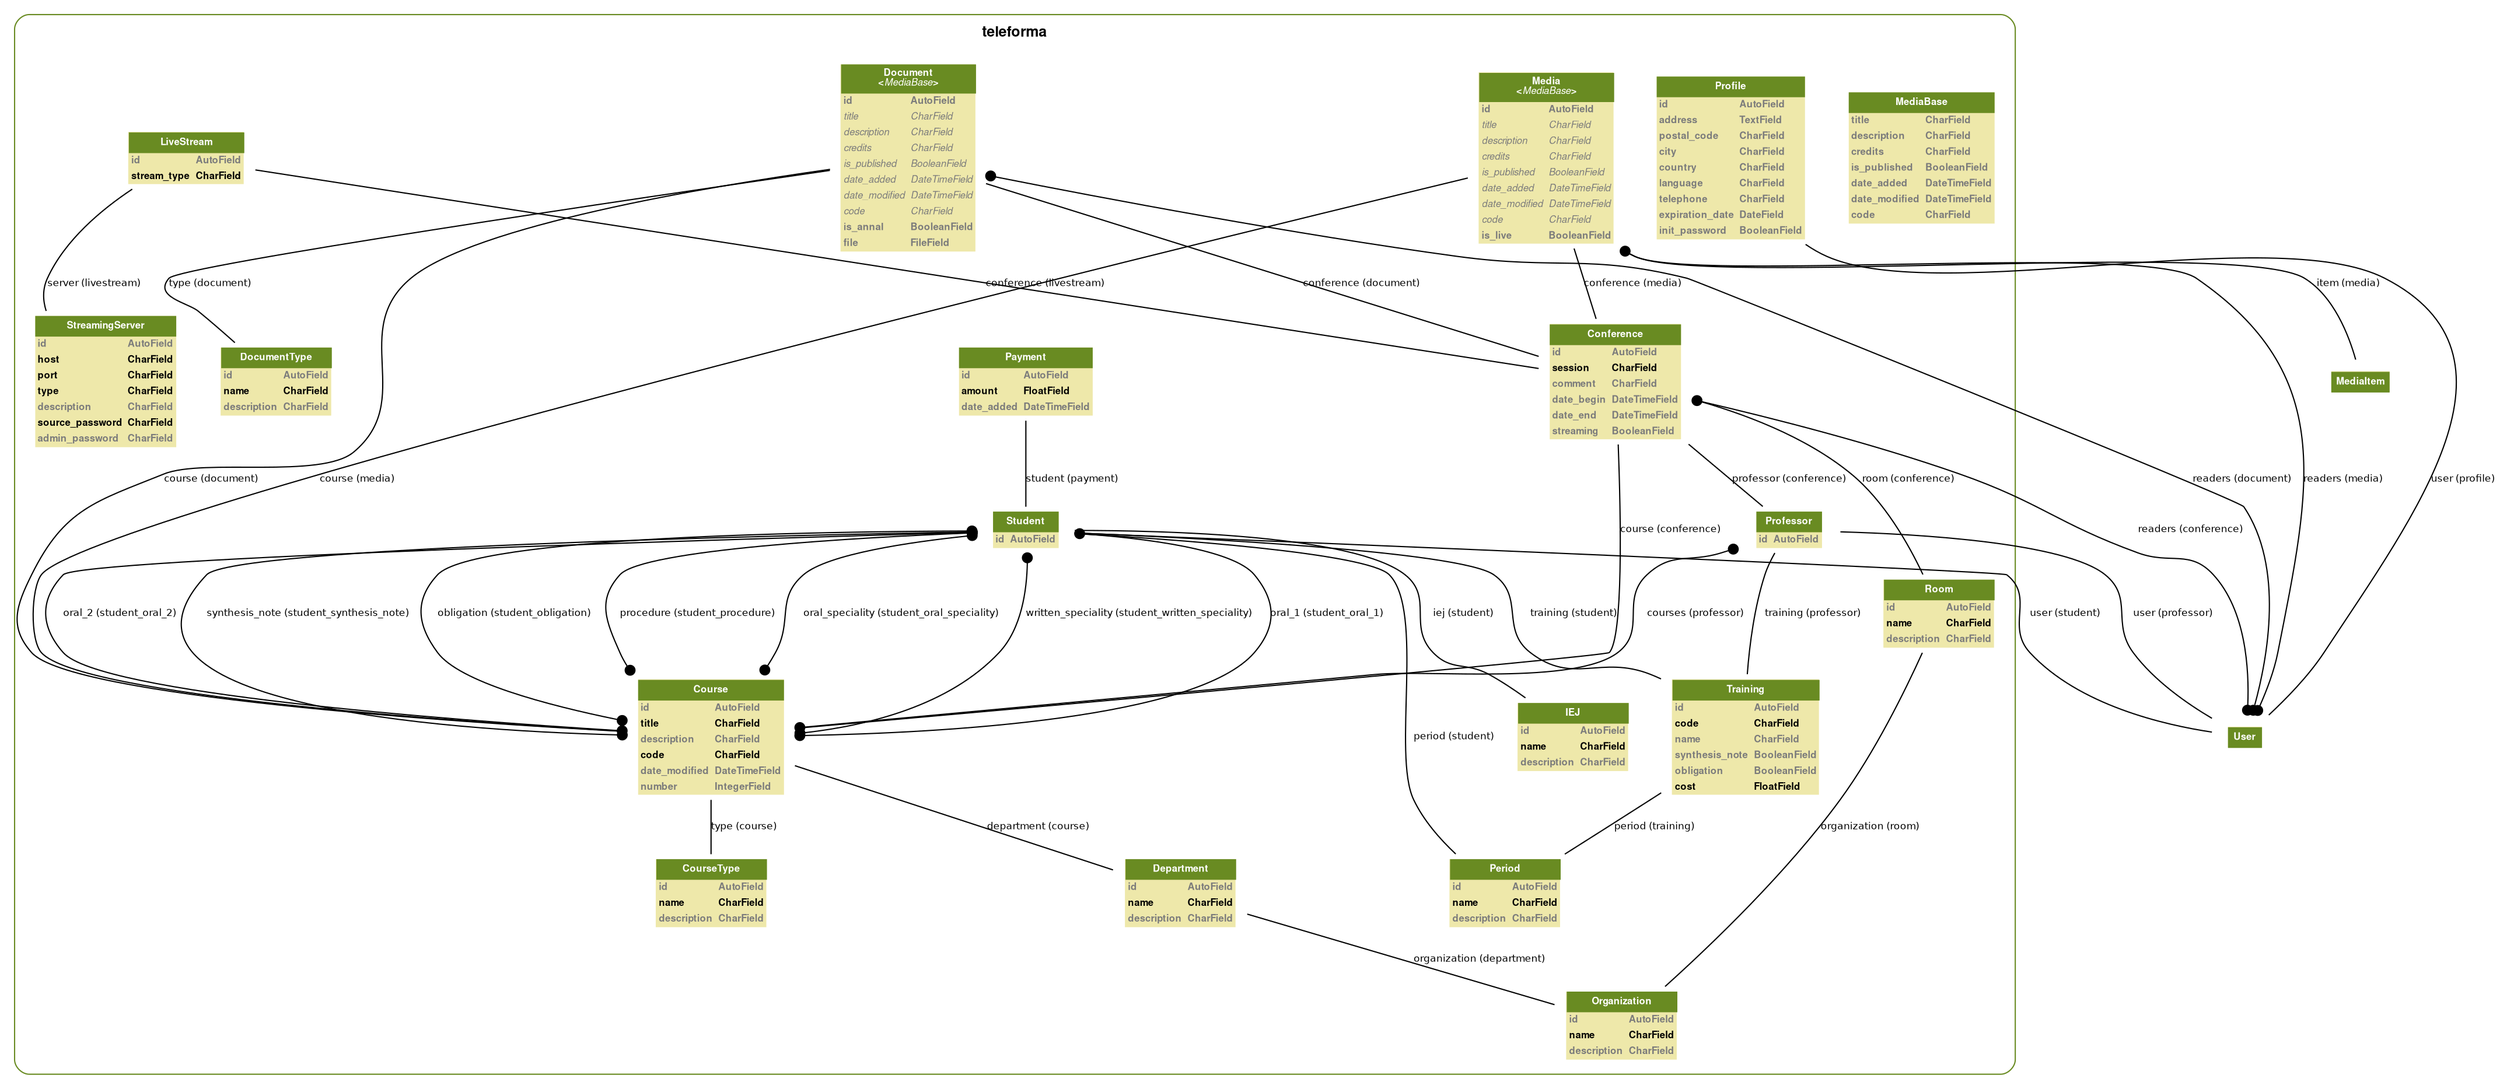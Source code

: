 digraph name {
	graph [bb="0,0,1863,877", fontname=Helvetica, fontsize=8];
	node [label="\N", fontname=Helvetica, fontsize=8, shape=plaintext];
	edge [fontname=Helvetica, fontsize=8];
	subgraph cluster_teleforma_models {
		graph [bb="8,8,1492,869",
			color=olivedrab4,
			label=<         <TABLE BORDER="0" CELLBORDER="0" CELLSPACING="0">         <TR><TD COLSPAN="2" CELLPADDING="4" ALIGN="CENTER"         ><FONT FACE="Helvetica Bold" COLOR="Black" POINT-SIZE="12"         >teleforma</FONT></TD></TR>         </TABLE>         >,
			style=rounded];
		teleforma_models_MediaBase [label=<     <TABLE BGCOLOR="palegoldenrod" BORDER="0" CELLBORDER="0" CELLSPACING="0">      <TR><TD COLSPAN="2" CELLPADDING="4" ALIGN="CENTER" BGCOLOR="olivedrab4"      ><FONT FACE="Helvetica Bold" COLOR="white"      >MediaBase</FONT></TD></TR>                       <TR><TD ALIGN="LEFT" BORDER="0"         ><FONT COLOR="#7B7B7B" FACE="Helvetica Bold">title</FONT         ></TD>         <TD ALIGN="LEFT"         ><FONT COLOR="#7B7B7B" FACE="Helvetica Bold">CharField</FONT         ></TD></TR>                  <TR><TD ALIGN="LEFT" BORDER="0"         ><FONT COLOR="#7B7B7B" FACE="Helvetica Bold">description</FONT         ></TD>         <TD ALIGN="LEFT"         ><FONT COLOR="#7B7B7B" FACE="Helvetica Bold">CharField</FONT         ></TD></TR>                  <TR><TD ALIGN="LEFT" BORDER="0"         ><FONT COLOR="#7B7B7B" FACE="Helvetica Bold">credits</FONT         ></TD>         <TD ALIGN="LEFT"         ><FONT COLOR="#7B7B7B" FACE="Helvetica Bold">CharField</FONT         ></TD></TR>                  <TR><TD ALIGN="LEFT" BORDER="0"         ><FONT COLOR="#7B7B7B" FACE="Helvetica Bold">is_published</FONT         ></TD>         <TD ALIGN="LEFT"         ><FONT COLOR="#7B7B7B" FACE="Helvetica Bold">BooleanField</FONT         ></TD></TR>                  <TR><TD ALIGN="LEFT" BORDER="0"         ><FONT COLOR="#7B7B7B" FACE="Helvetica Bold">date_added</FONT         ></TD>         <TD ALIGN="LEFT"         ><FONT COLOR="#7B7B7B" FACE="Helvetica Bold">DateTimeField</FONT         ></TD></TR>                  <TR><TD ALIGN="LEFT" BORDER="0"         ><FONT COLOR="#7B7B7B" FACE="Helvetica Bold">date_modified</FONT         ></TD>         <TD ALIGN="LEFT"         ><FONT COLOR="#7B7B7B" FACE="Helvetica Bold">DateTimeField</FONT         ></TD></TR>                  <TR><TD ALIGN="LEFT" BORDER="0"         ><FONT COLOR="#7B7B7B" FACE="Helvetica Bold">code</FONT         ></TD>         <TD ALIGN="LEFT"         ><FONT COLOR="#7B7B7B" FACE="Helvetica Bold">CharField</FONT         ></TD></TR>                   </TABLE>     >, height="1.5139", pos="1415,754", width="1.9167"];
		teleforma_models_Organization [label=<     <TABLE BGCOLOR="palegoldenrod" BORDER="0" CELLBORDER="0" CELLSPACING="0">      <TR><TD COLSPAN="2" CELLPADDING="4" ALIGN="CENTER" BGCOLOR="olivedrab4"      ><FONT FACE="Helvetica Bold" COLOR="white"      >Organization</FONT></TD></TR>                       <TR><TD ALIGN="LEFT" BORDER="0"         ><FONT COLOR="#7B7B7B" FACE="Helvetica Bold">id</FONT         ></TD>         <TD ALIGN="LEFT"         ><FONT COLOR="#7B7B7B" FACE="Helvetica Bold">AutoField</FONT         ></TD></TR>                  <TR><TD ALIGN="LEFT" BORDER="0"         ><FONT FACE="Helvetica Bold">name</FONT         ></TD>         <TD ALIGN="LEFT"         ><FONT FACE="Helvetica Bold">CharField</FONT         ></TD></TR>                  <TR><TD ALIGN="LEFT" BORDER="0"         ><FONT COLOR="#7B7B7B" FACE="Helvetica Bold">description</FONT         ></TD>         <TD ALIGN="LEFT"         ><FONT COLOR="#7B7B7B" FACE="Helvetica Bold">CharField</FONT         ></TD></TR>                   </TABLE>     >, height="0.84722", pos="1268,47", width="1.5278"];
		teleforma_models_Department [label=<     <TABLE BGCOLOR="palegoldenrod" BORDER="0" CELLBORDER="0" CELLSPACING="0">      <TR><TD COLSPAN="2" CELLPADDING="4" ALIGN="CENTER" BGCOLOR="olivedrab4"      ><FONT FACE="Helvetica Bold" COLOR="white"      >Department</FONT></TD></TR>                       <TR><TD ALIGN="LEFT" BORDER="0"         ><FONT COLOR="#7B7B7B" FACE="Helvetica Bold">id</FONT         ></TD>         <TD ALIGN="LEFT"         ><FONT COLOR="#7B7B7B" FACE="Helvetica Bold">AutoField</FONT         ></TD></TR>                  <TR><TD ALIGN="LEFT" BORDER="0"         ><FONT FACE="Helvetica Bold">name</FONT         ></TD>         <TD ALIGN="LEFT"         ><FONT FACE="Helvetica Bold">CharField</FONT         ></TD></TR>                  <TR><TD ALIGN="LEFT" BORDER="0"         ><FONT COLOR="#7B7B7B" FACE="Helvetica Bold">description</FONT         ></TD>         <TD ALIGN="LEFT"         ><FONT COLOR="#7B7B7B" FACE="Helvetica Bold">CharField</FONT         ></TD></TR>                   </TABLE>     >, height="0.84722", pos="875,157", width="1.5278"];
		teleforma_models_Period [label=<     <TABLE BGCOLOR="palegoldenrod" BORDER="0" CELLBORDER="0" CELLSPACING="0">      <TR><TD COLSPAN="2" CELLPADDING="4" ALIGN="CENTER" BGCOLOR="olivedrab4"      ><FONT FACE="Helvetica Bold" COLOR="white"      >Period</FONT></TD></TR>                       <TR><TD ALIGN="LEFT" BORDER="0"         ><FONT COLOR="#7B7B7B" FACE="Helvetica Bold">id</FONT         ></TD>         <TD ALIGN="LEFT"         ><FONT COLOR="#7B7B7B" FACE="Helvetica Bold">AutoField</FONT         ></TD></TR>                  <TR><TD ALIGN="LEFT" BORDER="0"         ><FONT FACE="Helvetica Bold">name</FONT         ></TD>         <TD ALIGN="LEFT"         ><FONT FACE="Helvetica Bold">CharField</FONT         ></TD></TR>                  <TR><TD ALIGN="LEFT" BORDER="0"         ><FONT COLOR="#7B7B7B" FACE="Helvetica Bold">description</FONT         ></TD>         <TD ALIGN="LEFT"         ><FONT COLOR="#7B7B7B" FACE="Helvetica Bold">CharField</FONT         ></TD></TR>                   </TABLE>     >, height="0.84722", pos="1107,157", width="1.5278"];
		teleforma_models_CourseType [label=<     <TABLE BGCOLOR="palegoldenrod" BORDER="0" CELLBORDER="0" CELLSPACING="0">      <TR><TD COLSPAN="2" CELLPADDING="4" ALIGN="CENTER" BGCOLOR="olivedrab4"      ><FONT FACE="Helvetica Bold" COLOR="white"      >CourseType</FONT></TD></TR>                       <TR><TD ALIGN="LEFT" BORDER="0"         ><FONT COLOR="#7B7B7B" FACE="Helvetica Bold">id</FONT         ></TD>         <TD ALIGN="LEFT"         ><FONT COLOR="#7B7B7B" FACE="Helvetica Bold">AutoField</FONT         ></TD></TR>                  <TR><TD ALIGN="LEFT" BORDER="0"         ><FONT FACE="Helvetica Bold">name</FONT         ></TD>         <TD ALIGN="LEFT"         ><FONT FACE="Helvetica Bold">CharField</FONT         ></TD></TR>                  <TR><TD ALIGN="LEFT" BORDER="0"         ><FONT COLOR="#7B7B7B" FACE="Helvetica Bold">description</FONT         ></TD>         <TD ALIGN="LEFT"         ><FONT COLOR="#7B7B7B" FACE="Helvetica Bold">CharField</FONT         ></TD></TR>                   </TABLE>     >, height="0.84722", pos="522,157", width="1.5278"];
		teleforma_models_Course [label=<     <TABLE BGCOLOR="palegoldenrod" BORDER="0" CELLBORDER="0" CELLSPACING="0">      <TR><TD COLSPAN="2" CELLPADDING="4" ALIGN="CENTER" BGCOLOR="olivedrab4"      ><FONT FACE="Helvetica Bold" COLOR="white"      >Course</FONT></TD></TR>                       <TR><TD ALIGN="LEFT" BORDER="0"         ><FONT COLOR="#7B7B7B" FACE="Helvetica Bold">id</FONT         ></TD>         <TD ALIGN="LEFT"         ><FONT COLOR="#7B7B7B" FACE="Helvetica Bold">AutoField</FONT         ></TD></TR>                  <TR><TD ALIGN="LEFT" BORDER="0"         ><FONT FACE="Helvetica Bold">title</FONT         ></TD>         <TD ALIGN="LEFT"         ><FONT FACE="Helvetica Bold">CharField</FONT         ></TD></TR>                  <TR><TD ALIGN="LEFT" BORDER="0"         ><FONT COLOR="#7B7B7B" FACE="Helvetica Bold">description</FONT         ></TD>         <TD ALIGN="LEFT"         ><FONT COLOR="#7B7B7B" FACE="Helvetica Bold">CharField</FONT         ></TD></TR>                  <TR><TD ALIGN="LEFT" BORDER="0"         ><FONT FACE="Helvetica Bold">code</FONT         ></TD>         <TD ALIGN="LEFT"         ><FONT FACE="Helvetica Bold">CharField</FONT         ></TD></TR>                  <TR><TD ALIGN="LEFT" BORDER="0"         ><FONT COLOR="#7B7B7B" FACE="Helvetica Bold">date_modified</FONT         ></TD>         <TD ALIGN="LEFT"         ><FONT COLOR="#7B7B7B" FACE="Helvetica Bold">DateTimeField</FONT         ></TD></TR>                  <TR><TD ALIGN="LEFT" BORDER="0"         ><FONT COLOR="#7B7B7B" FACE="Helvetica Bold">number</FONT         ></TD>         <TD ALIGN="LEFT"         ><FONT COLOR="#7B7B7B" FACE="Helvetica Bold">IntegerField</FONT         ></TD></TR>                   </TABLE>     >, height="1.3472", pos="522,285", width="1.9167"];
		teleforma_models_Professor [label=<     <TABLE BGCOLOR="palegoldenrod" BORDER="0" CELLBORDER="0" CELLSPACING="0">      <TR><TD COLSPAN="2" CELLPADDING="4" ALIGN="CENTER" BGCOLOR="olivedrab4"      ><FONT FACE="Helvetica Bold" COLOR="white"      >Professor</FONT></TD></TR>                       <TR><TD ALIGN="LEFT" BORDER="0"         ><FONT COLOR="#7B7B7B" FACE="Helvetica Bold">id</FONT         ></TD>         <TD ALIGN="LEFT"         ><FONT COLOR="#7B7B7B" FACE="Helvetica Bold">AutoField</FONT         ></TD></TR>                   </TABLE>     >, height="0.51389", pos="1316,451", width="1.1667"];
		teleforma_models_Training [label=<     <TABLE BGCOLOR="palegoldenrod" BORDER="0" CELLBORDER="0" CELLSPACING="0">      <TR><TD COLSPAN="2" CELLPADDING="4" ALIGN="CENTER" BGCOLOR="olivedrab4"      ><FONT FACE="Helvetica Bold" COLOR="white"      >Training</FONT></TD></TR>                       <TR><TD ALIGN="LEFT" BORDER="0"         ><FONT COLOR="#7B7B7B" FACE="Helvetica Bold">id</FONT         ></TD>         <TD ALIGN="LEFT"         ><FONT COLOR="#7B7B7B" FACE="Helvetica Bold">AutoField</FONT         ></TD></TR>                  <TR><TD ALIGN="LEFT" BORDER="0"         ><FONT FACE="Helvetica Bold">code</FONT         ></TD>         <TD ALIGN="LEFT"         ><FONT FACE="Helvetica Bold">CharField</FONT         ></TD></TR>                  <TR><TD ALIGN="LEFT" BORDER="0"         ><FONT COLOR="#7B7B7B" FACE="Helvetica Bold">name</FONT         ></TD>         <TD ALIGN="LEFT"         ><FONT COLOR="#7B7B7B" FACE="Helvetica Bold">CharField</FONT         ></TD></TR>                  <TR><TD ALIGN="LEFT" BORDER="0"         ><FONT COLOR="#7B7B7B" FACE="Helvetica Bold">synthesis_note</FONT         ></TD>         <TD ALIGN="LEFT"         ><FONT COLOR="#7B7B7B" FACE="Helvetica Bold">BooleanField</FONT         ></TD></TR>                  <TR><TD ALIGN="LEFT" BORDER="0"         ><FONT COLOR="#7B7B7B" FACE="Helvetica Bold">obligation</FONT         ></TD>         <TD ALIGN="LEFT"         ><FONT COLOR="#7B7B7B" FACE="Helvetica Bold">BooleanField</FONT         ></TD></TR>                  <TR><TD ALIGN="LEFT" BORDER="0"         ><FONT FACE="Helvetica Bold">cost</FONT         ></TD>         <TD ALIGN="LEFT"         ><FONT FACE="Helvetica Bold">FloatField</FONT         ></TD></TR>                   </TABLE>     >, height="1.3472", pos="1299,285", width="1.9167"];
		teleforma_models_Room [label=<     <TABLE BGCOLOR="palegoldenrod" BORDER="0" CELLBORDER="0" CELLSPACING="0">      <TR><TD COLSPAN="2" CELLPADDING="4" ALIGN="CENTER" BGCOLOR="olivedrab4"      ><FONT FACE="Helvetica Bold" COLOR="white"      >Room</FONT></TD></TR>                       <TR><TD ALIGN="LEFT" BORDER="0"         ><FONT COLOR="#7B7B7B" FACE="Helvetica Bold">id</FONT         ></TD>         <TD ALIGN="LEFT"         ><FONT COLOR="#7B7B7B" FACE="Helvetica Bold">AutoField</FONT         ></TD></TR>                  <TR><TD ALIGN="LEFT" BORDER="0"         ><FONT FACE="Helvetica Bold">name</FONT         ></TD>         <TD ALIGN="LEFT"         ><FONT FACE="Helvetica Bold">CharField</FONT         ></TD></TR>                  <TR><TD ALIGN="LEFT" BORDER="0"         ><FONT COLOR="#7B7B7B" FACE="Helvetica Bold">description</FONT         ></TD>         <TD ALIGN="LEFT"         ><FONT COLOR="#7B7B7B" FACE="Helvetica Bold">CharField</FONT         ></TD></TR>                   </TABLE>     >, height="0.84722", pos="1429,383", width="1.5278"];
		teleforma_models_Conference [label=<     <TABLE BGCOLOR="palegoldenrod" BORDER="0" CELLBORDER="0" CELLSPACING="0">      <TR><TD COLSPAN="2" CELLPADDING="4" ALIGN="CENTER" BGCOLOR="olivedrab4"      ><FONT FACE="Helvetica Bold" COLOR="white"      >Conference</FONT></TD></TR>                       <TR><TD ALIGN="LEFT" BORDER="0"         ><FONT COLOR="#7B7B7B" FACE="Helvetica Bold">id</FONT         ></TD>         <TD ALIGN="LEFT"         ><FONT COLOR="#7B7B7B" FACE="Helvetica Bold">AutoField</FONT         ></TD></TR>                  <TR><TD ALIGN="LEFT" BORDER="0"         ><FONT FACE="Helvetica Bold">session</FONT         ></TD>         <TD ALIGN="LEFT"         ><FONT FACE="Helvetica Bold">CharField</FONT         ></TD></TR>                  <TR><TD ALIGN="LEFT" BORDER="0"         ><FONT COLOR="#7B7B7B" FACE="Helvetica Bold">comment</FONT         ></TD>         <TD ALIGN="LEFT"         ><FONT COLOR="#7B7B7B" FACE="Helvetica Bold">CharField</FONT         ></TD></TR>                  <TR><TD ALIGN="LEFT" BORDER="0"         ><FONT COLOR="#7B7B7B" FACE="Helvetica Bold">date_begin</FONT         ></TD>         <TD ALIGN="LEFT"         ><FONT COLOR="#7B7B7B" FACE="Helvetica Bold">DateTimeField</FONT         ></TD></TR>                  <TR><TD ALIGN="LEFT" BORDER="0"         ><FONT COLOR="#7B7B7B" FACE="Helvetica Bold">date_end</FONT         ></TD>         <TD ALIGN="LEFT"         ><FONT COLOR="#7B7B7B" FACE="Helvetica Bold">DateTimeField</FONT         ></TD></TR>                  <TR><TD ALIGN="LEFT" BORDER="0"         ><FONT COLOR="#7B7B7B" FACE="Helvetica Bold">streaming</FONT         ></TD>         <TD ALIGN="LEFT"         ><FONT COLOR="#7B7B7B" FACE="Helvetica Bold">BooleanField</FONT         ></TD></TR>                   </TABLE>     >, height="1.3472", pos="1183,573", width="1.75"];
		teleforma_models_StreamingServer [label=<     <TABLE BGCOLOR="palegoldenrod" BORDER="0" CELLBORDER="0" CELLSPACING="0">      <TR><TD COLSPAN="2" CELLPADDING="4" ALIGN="CENTER" BGCOLOR="olivedrab4"      ><FONT FACE="Helvetica Bold" COLOR="white"      >StreamingServer</FONT></TD></TR>                       <TR><TD ALIGN="LEFT" BORDER="0"         ><FONT COLOR="#7B7B7B" FACE="Helvetica Bold">id</FONT         ></TD>         <TD ALIGN="LEFT"         ><FONT COLOR="#7B7B7B" FACE="Helvetica Bold">AutoField</FONT         ></TD></TR>                  <TR><TD ALIGN="LEFT" BORDER="0"         ><FONT FACE="Helvetica Bold">host</FONT         ></TD>         <TD ALIGN="LEFT"         ><FONT FACE="Helvetica Bold">CharField</FONT         ></TD></TR>                  <TR><TD ALIGN="LEFT" BORDER="0"         ><FONT FACE="Helvetica Bold">port</FONT         ></TD>         <TD ALIGN="LEFT"         ><FONT FACE="Helvetica Bold">CharField</FONT         ></TD></TR>                  <TR><TD ALIGN="LEFT" BORDER="0"         ><FONT FACE="Helvetica Bold">type</FONT         ></TD>         <TD ALIGN="LEFT"         ><FONT FACE="Helvetica Bold">CharField</FONT         ></TD></TR>                  <TR><TD ALIGN="LEFT" BORDER="0"         ><FONT COLOR="#7B7B7B" FACE="Helvetica Bold">description</FONT         ></TD>         <TD ALIGN="LEFT"         ><FONT COLOR="#7B7B7B" FACE="Helvetica Bold">CharField</FONT         ></TD></TR>                  <TR><TD ALIGN="LEFT" BORDER="0"         ><FONT FACE="Helvetica Bold">source_password</FONT         ></TD>         <TD ALIGN="LEFT"         ><FONT FACE="Helvetica Bold">CharField</FONT         ></TD></TR>                  <TR><TD ALIGN="LEFT" BORDER="0"         ><FONT COLOR="#7B7B7B" FACE="Helvetica Bold">admin_password</FONT         ></TD>         <TD ALIGN="LEFT"         ><FONT COLOR="#7B7B7B" FACE="Helvetica Bold">CharField</FONT         ></TD></TR>                   </TABLE>     >, height="1.5139", pos="83,573", width="1.8611"];
		teleforma_models_LiveStream [label=<     <TABLE BGCOLOR="palegoldenrod" BORDER="0" CELLBORDER="0" CELLSPACING="0">      <TR><TD COLSPAN="2" CELLPADDING="4" ALIGN="CENTER" BGCOLOR="olivedrab4"      ><FONT FACE="Helvetica Bold" COLOR="white"      >LiveStream</FONT></TD></TR>                       <TR><TD ALIGN="LEFT" BORDER="0"         ><FONT COLOR="#7B7B7B" FACE="Helvetica Bold">id</FONT         ></TD>         <TD ALIGN="LEFT"         ><FONT COLOR="#7B7B7B" FACE="Helvetica Bold">AutoField</FONT         ></TD></TR>                  <TR><TD ALIGN="LEFT" BORDER="0"         ><FONT FACE="Helvetica Bold">stream_type</FONT         ></TD>         <TD ALIGN="LEFT"         ><FONT FACE="Helvetica Bold">CharField</FONT         ></TD></TR>                   </TABLE>     >, height="0.68056", pos="170,754", width="1.5833"];
		teleforma_models_DocumentType [label=<     <TABLE BGCOLOR="palegoldenrod" BORDER="0" CELLBORDER="0" CELLSPACING="0">      <TR><TD COLSPAN="2" CELLPADDING="4" ALIGN="CENTER" BGCOLOR="olivedrab4"      ><FONT FACE="Helvetica Bold" COLOR="white"      >DocumentType</FONT></TD></TR>                       <TR><TD ALIGN="LEFT" BORDER="0"         ><FONT COLOR="#7B7B7B" FACE="Helvetica Bold">id</FONT         ></TD>         <TD ALIGN="LEFT"         ><FONT COLOR="#7B7B7B" FACE="Helvetica Bold">AutoField</FONT         ></TD></TR>                  <TR><TD ALIGN="LEFT" BORDER="0"         ><FONT FACE="Helvetica Bold">name</FONT         ></TD>         <TD ALIGN="LEFT"         ><FONT FACE="Helvetica Bold">CharField</FONT         ></TD></TR>                  <TR><TD ALIGN="LEFT" BORDER="0"         ><FONT COLOR="#7B7B7B" FACE="Helvetica Bold">description</FONT         ></TD>         <TD ALIGN="LEFT"         ><FONT COLOR="#7B7B7B" FACE="Helvetica Bold">CharField</FONT         ></TD></TR>                   </TABLE>     >, height="0.84722", pos="223,573", width="1.5278"];
		teleforma_models_Document [label=<     <TABLE BGCOLOR="palegoldenrod" BORDER="0" CELLBORDER="0" CELLSPACING="0">      <TR><TD COLSPAN="2" CELLPADDING="4" ALIGN="CENTER" BGCOLOR="olivedrab4"      ><FONT FACE="Helvetica Bold" COLOR="white"      >Document<BR/>&lt;<FONT FACE="Helvetica Italic">MediaBase</FONT>&gt;</FONT></TD></TR>                       <TR><TD ALIGN="LEFT" BORDER="0"         ><FONT COLOR="#7B7B7B" FACE="Helvetica Bold">id</FONT         ></TD>         <TD ALIGN="LEFT"         ><FONT COLOR="#7B7B7B" FACE="Helvetica Bold">AutoField</FONT         ></TD></TR>                  <TR><TD ALIGN="LEFT" BORDER="0"         ><FONT COLOR="#7B7B7B" FACE="Helvetica Italic">title</FONT         ></TD>         <TD ALIGN="LEFT"         ><FONT COLOR="#7B7B7B" FACE="Helvetica Italic">CharField</FONT         ></TD></TR>                  <TR><TD ALIGN="LEFT" BORDER="0"         ><FONT COLOR="#7B7B7B" FACE="Helvetica Italic">description</FONT         ></TD>         <TD ALIGN="LEFT"         ><FONT COLOR="#7B7B7B" FACE="Helvetica Italic">CharField</FONT         ></TD></TR>                  <TR><TD ALIGN="LEFT" BORDER="0"         ><FONT COLOR="#7B7B7B" FACE="Helvetica Italic">credits</FONT         ></TD>         <TD ALIGN="LEFT"         ><FONT COLOR="#7B7B7B" FACE="Helvetica Italic">CharField</FONT         ></TD></TR>                  <TR><TD ALIGN="LEFT" BORDER="0"         ><FONT COLOR="#7B7B7B" FACE="Helvetica Italic">is_published</FONT         ></TD>         <TD ALIGN="LEFT"         ><FONT COLOR="#7B7B7B" FACE="Helvetica Italic">BooleanField</FONT         ></TD></TR>                  <TR><TD ALIGN="LEFT" BORDER="0"         ><FONT COLOR="#7B7B7B" FACE="Helvetica Italic">date_added</FONT         ></TD>         <TD ALIGN="LEFT"         ><FONT COLOR="#7B7B7B" FACE="Helvetica Italic">DateTimeField</FONT         ></TD></TR>                  <TR><TD ALIGN="LEFT" BORDER="0"         ><FONT COLOR="#7B7B7B" FACE="Helvetica Italic">date_modified</FONT         ></TD>         <TD ALIGN="LEFT"         ><FONT COLOR="#7B7B7B" FACE="Helvetica Italic">DateTimeField</FONT         ></TD></TR>                  <TR><TD ALIGN="LEFT" BORDER="0"         ><FONT COLOR="#7B7B7B" FACE="Helvetica Italic">code</FONT         ></TD>         <TD ALIGN="LEFT"         ><FONT COLOR="#7B7B7B" FACE="Helvetica Italic">CharField</FONT         ></TD></TR>                  <TR><TD ALIGN="LEFT" BORDER="0"         ><FONT COLOR="#7B7B7B" FACE="Helvetica Bold">is_annal</FONT         ></TD>         <TD ALIGN="LEFT"         ><FONT COLOR="#7B7B7B" FACE="Helvetica Bold">BooleanField</FONT         ></TD></TR>                  <TR><TD ALIGN="LEFT" BORDER="0"         ><FONT COLOR="#7B7B7B" FACE="Helvetica Bold">file</FONT         ></TD>         <TD ALIGN="LEFT"         ><FONT COLOR="#7B7B7B" FACE="Helvetica Bold">FileField</FONT         ></TD></TR>                   </TABLE>     >, height="2.1667", pos="358,754", width="1.7778"];
		teleforma_models_Media [label=<     <TABLE BGCOLOR="palegoldenrod" BORDER="0" CELLBORDER="0" CELLSPACING="0">      <TR><TD COLSPAN="2" CELLPADDING="4" ALIGN="CENTER" BGCOLOR="olivedrab4"      ><FONT FACE="Helvetica Bold" COLOR="white"      >Media<BR/>&lt;<FONT FACE="Helvetica Italic">MediaBase</FONT>&gt;</FONT></TD></TR>                       <TR><TD ALIGN="LEFT" BORDER="0"         ><FONT COLOR="#7B7B7B" FACE="Helvetica Bold">id</FONT         ></TD>         <TD ALIGN="LEFT"         ><FONT COLOR="#7B7B7B" FACE="Helvetica Bold">AutoField</FONT         ></TD></TR>                  <TR><TD ALIGN="LEFT" BORDER="0"         ><FONT COLOR="#7B7B7B" FACE="Helvetica Italic">title</FONT         ></TD>         <TD ALIGN="LEFT"         ><FONT COLOR="#7B7B7B" FACE="Helvetica Italic">CharField</FONT         ></TD></TR>                  <TR><TD ALIGN="LEFT" BORDER="0"         ><FONT COLOR="#7B7B7B" FACE="Helvetica Italic">description</FONT         ></TD>         <TD ALIGN="LEFT"         ><FONT COLOR="#7B7B7B" FACE="Helvetica Italic">CharField</FONT         ></TD></TR>                  <TR><TD ALIGN="LEFT" BORDER="0"         ><FONT COLOR="#7B7B7B" FACE="Helvetica Italic">credits</FONT         ></TD>         <TD ALIGN="LEFT"         ><FONT COLOR="#7B7B7B" FACE="Helvetica Italic">CharField</FONT         ></TD></TR>                  <TR><TD ALIGN="LEFT" BORDER="0"         ><FONT COLOR="#7B7B7B" FACE="Helvetica Italic">is_published</FONT         ></TD>         <TD ALIGN="LEFT"         ><FONT COLOR="#7B7B7B" FACE="Helvetica Italic">BooleanField</FONT         ></TD></TR>                  <TR><TD ALIGN="LEFT" BORDER="0"         ><FONT COLOR="#7B7B7B" FACE="Helvetica Italic">date_added</FONT         ></TD>         <TD ALIGN="LEFT"         ><FONT COLOR="#7B7B7B" FACE="Helvetica Italic">DateTimeField</FONT         ></TD></TR>                  <TR><TD ALIGN="LEFT" BORDER="0"         ><FONT COLOR="#7B7B7B" FACE="Helvetica Italic">date_modified</FONT         ></TD>         <TD ALIGN="LEFT"         ><FONT COLOR="#7B7B7B" FACE="Helvetica Italic">DateTimeField</FONT         ></TD></TR>                  <TR><TD ALIGN="LEFT" BORDER="0"         ><FONT COLOR="#7B7B7B" FACE="Helvetica Italic">code</FONT         ></TD>         <TD ALIGN="LEFT"         ><FONT COLOR="#7B7B7B" FACE="Helvetica Italic">CharField</FONT         ></TD></TR>                  <TR><TD ALIGN="LEFT" BORDER="0"         ><FONT COLOR="#7B7B7B" FACE="Helvetica Bold">is_live</FONT         ></TD>         <TD ALIGN="LEFT"         ><FONT COLOR="#7B7B7B" FACE="Helvetica Bold">BooleanField</FONT         ></TD></TR>                   </TABLE>     >, height=2, pos="1106,754", width="1.7778"];
		teleforma_models_IEJ [label=<     <TABLE BGCOLOR="palegoldenrod" BORDER="0" CELLBORDER="0" CELLSPACING="0">      <TR><TD COLSPAN="2" CELLPADDING="4" ALIGN="CENTER" BGCOLOR="olivedrab4"      ><FONT FACE="Helvetica Bold" COLOR="white"      >IEJ</FONT></TD></TR>                       <TR><TD ALIGN="LEFT" BORDER="0"         ><FONT COLOR="#7B7B7B" FACE="Helvetica Bold">id</FONT         ></TD>         <TD ALIGN="LEFT"         ><FONT COLOR="#7B7B7B" FACE="Helvetica Bold">AutoField</FONT         ></TD></TR>                  <TR><TD ALIGN="LEFT" BORDER="0"         ><FONT FACE="Helvetica Bold">name</FONT         ></TD>         <TD ALIGN="LEFT"         ><FONT FACE="Helvetica Bold">CharField</FONT         ></TD></TR>                  <TR><TD ALIGN="LEFT" BORDER="0"         ><FONT COLOR="#7B7B7B" FACE="Helvetica Bold">description</FONT         ></TD>         <TD ALIGN="LEFT"         ><FONT COLOR="#7B7B7B" FACE="Helvetica Bold">CharField</FONT         ></TD></TR>                   </TABLE>     >, height="0.84722", pos="1157,285", width="1.5278"];
		teleforma_models_Student [label=<     <TABLE BGCOLOR="palegoldenrod" BORDER="0" CELLBORDER="0" CELLSPACING="0">      <TR><TD COLSPAN="2" CELLPADDING="4" ALIGN="CENTER" BGCOLOR="olivedrab4"      ><FONT FACE="Helvetica Bold" COLOR="white"      >Student</FONT></TD></TR>                       <TR><TD ALIGN="LEFT" BORDER="0"         ><FONT COLOR="#7B7B7B" FACE="Helvetica Bold">id</FONT         ></TD>         <TD ALIGN="LEFT"         ><FONT COLOR="#7B7B7B" FACE="Helvetica Bold">AutoField</FONT         ></TD></TR>                   </TABLE>     >, height="0.51389", pos="752,451", width="1.1111"];
		teleforma_models_Profile [label=<     <TABLE BGCOLOR="palegoldenrod" BORDER="0" CELLBORDER="0" CELLSPACING="0">      <TR><TD COLSPAN="2" CELLPADDING="4" ALIGN="CENTER" BGCOLOR="olivedrab4"      ><FONT FACE="Helvetica Bold" COLOR="white"      >Profile</FONT></TD></TR>                       <TR><TD ALIGN="LEFT" BORDER="0"         ><FONT COLOR="#7B7B7B" FACE="Helvetica Bold">id</FONT         ></TD>         <TD ALIGN="LEFT"         ><FONT COLOR="#7B7B7B" FACE="Helvetica Bold">AutoField</FONT         ></TD></TR>                  <TR><TD ALIGN="LEFT" BORDER="0"         ><FONT COLOR="#7B7B7B" FACE="Helvetica Bold">address</FONT         ></TD>         <TD ALIGN="LEFT"         ><FONT COLOR="#7B7B7B" FACE="Helvetica Bold">TextField</FONT         ></TD></TR>                  <TR><TD ALIGN="LEFT" BORDER="0"         ><FONT COLOR="#7B7B7B" FACE="Helvetica Bold">postal_code</FONT         ></TD>         <TD ALIGN="LEFT"         ><FONT COLOR="#7B7B7B" FACE="Helvetica Bold">CharField</FONT         ></TD></TR>                  <TR><TD ALIGN="LEFT" BORDER="0"         ><FONT COLOR="#7B7B7B" FACE="Helvetica Bold">city</FONT         ></TD>         <TD ALIGN="LEFT"         ><FONT COLOR="#7B7B7B" FACE="Helvetica Bold">CharField</FONT         ></TD></TR>                  <TR><TD ALIGN="LEFT" BORDER="0"         ><FONT COLOR="#7B7B7B" FACE="Helvetica Bold">country</FONT         ></TD>         <TD ALIGN="LEFT"         ><FONT COLOR="#7B7B7B" FACE="Helvetica Bold">CharField</FONT         ></TD></TR>                  <TR><TD ALIGN="LEFT" BORDER="0"         ><FONT COLOR="#7B7B7B" FACE="Helvetica Bold">language</FONT         ></TD>         <TD ALIGN="LEFT"         ><FONT COLOR="#7B7B7B" FACE="Helvetica Bold">CharField</FONT         ></TD></TR>                  <TR><TD ALIGN="LEFT" BORDER="0"         ><FONT COLOR="#7B7B7B" FACE="Helvetica Bold">telephone</FONT         ></TD>         <TD ALIGN="LEFT"         ><FONT COLOR="#7B7B7B" FACE="Helvetica Bold">CharField</FONT         ></TD></TR>                  <TR><TD ALIGN="LEFT" BORDER="0"         ><FONT COLOR="#7B7B7B" FACE="Helvetica Bold">expiration_date</FONT         ></TD>         <TD ALIGN="LEFT"         ><FONT COLOR="#7B7B7B" FACE="Helvetica Bold">DateField</FONT         ></TD></TR>                  <TR><TD ALIGN="LEFT" BORDER="0"         ><FONT COLOR="#7B7B7B" FACE="Helvetica Bold">init_password</FONT         ></TD>         <TD ALIGN="LEFT"         ><FONT COLOR="#7B7B7B" FACE="Helvetica Bold">BooleanField</FONT         ></TD></TR>                   </TABLE>     >, height="1.8472", pos="1258,754", width="1.9444"];
		teleforma_models_Payment [label=<     <TABLE BGCOLOR="palegoldenrod" BORDER="0" CELLBORDER="0" CELLSPACING="0">      <TR><TD COLSPAN="2" CELLPADDING="4" ALIGN="CENTER" BGCOLOR="olivedrab4"      ><FONT FACE="Helvetica Bold" COLOR="white"      >Payment</FONT></TD></TR>                       <TR><TD ALIGN="LEFT" BORDER="0"         ><FONT COLOR="#7B7B7B" FACE="Helvetica Bold">id</FONT         ></TD>         <TD ALIGN="LEFT"         ><FONT COLOR="#7B7B7B" FACE="Helvetica Bold">AutoField</FONT         ></TD></TR>                  <TR><TD ALIGN="LEFT" BORDER="0"         ><FONT FACE="Helvetica Bold">amount</FONT         ></TD>         <TD ALIGN="LEFT"         ><FONT FACE="Helvetica Bold">FloatField</FONT         ></TD></TR>                  <TR><TD ALIGN="LEFT" BORDER="0"         ><FONT COLOR="#7B7B7B" FACE="Helvetica Bold">date_added</FONT         ></TD>         <TD ALIGN="LEFT"         ><FONT COLOR="#7B7B7B" FACE="Helvetica Bold">DateTimeField</FONT         ></TD></TR>                   </TABLE>     >, height="0.84722", pos="752,573", width="1.7778"];
		teleforma_models_Department -> teleforma_models_Organization [arrowhead=none, arrowtail=dot, label="organization (department)", lp="1131,102", pos="930.06,141.59 1004.9,120.63 1138.1,83.348 1213,62.395"];
		teleforma_models_Course -> teleforma_models_Department [arrowhead=none, arrowtail=dot, label="department (course)", lp="768,212", pos="591.32,259.86 658.18,235.62 758.07,199.4 819.74,177.04"];
		teleforma_models_Course -> teleforma_models_CourseType [arrowhead=none, arrowtail=dot, label="type (course)", lp="546,212", pos="522,236.24 522,219.99 522,202.35 522,187.85"];
		teleforma_models_Professor -> teleforma_models_Training [arrowhead=none, arrowtail=dot, label="training (professor)", lp="1330.5,383", pos="1303.5,432.16 1300.4,426.55 1297.6,420.23 1296,414 1289.4,388.05 1289.7,358.21 1291.8,333.78"];
		teleforma_models_Professor -> teleforma_models_Course [arrowhead=dot, arrowtail=dot, label="courses (professor)", lp="1252,383", pos="s,1273.9,436.87 e,591.04,292.07 1266.3,434.2 1243.8,426.26 1221.2,417.71 1217,414 1193.8,393.41 1210.7,369.43 1185,352 1151.6,329.29\
 1044.2,338.04 1004,334 861.08,319.63 694.35,302.63 599.18,292.9", dir=both];
		teleforma_models_Room -> teleforma_models_Organization [arrowhead=none, arrowtail=dot, label="organization (room)", lp="1404.5,212", pos="1412.9,352.26 1410.1,346.29 1407.3,340.01 1405,334 1388.8,291.72 1394.7,277.71 1377,236 1352.1,177.23 1312.8,113.95 1288.8,77.549"];
		teleforma_models_Conference -> teleforma_models_Professor [arrowhead=none, arrowtail=dot, label="professor (conference)", lp="1314,494", pos="1235.9,524.43 1257,505.16 1279.8,484.16 1295.7,469.58"];
		teleforma_models_Conference -> teleforma_models_Course [arrowhead=none, arrowtail=dot, label="course (conference)", lp="1223.5,451", pos="1185.2,524.33 1187.5,463.08 1189.4,364.33 1178,352 1175.5,349.32 759.41,308.27 591.28,291.78"];
		teleforma_models_Conference -> teleforma_models_Room [arrowhead=none, arrowtail=dot, label="room (conference)", lp="1370.5,494", pos="1239.9,524.44 1243.3,522.17 1246.6,520.01 1250,518 1298.3,489.18 1323,504.92 1367,470 1386.2,454.79 1402.1,432.13 1413,413.75"];
		teleforma_models_LiveStream -> teleforma_models_Conference [arrowhead=none, arrowtail=dot, label="conference (livestream)", lp="426.5,652", pos="197.53,729.35 219.53,711.21 252.05,687.74 285,676 511.97,595.12 585.8,656.98 825,628 928.63,615.45 1048.4,596.05 1119.8,583.96"];
		teleforma_models_LiveStream -> teleforma_models_StreamingServer [arrowhead=none, arrowtail=dot, label="server (livestream)", lp="81.5,652", pos="120.62,729.46 93.808,713.22 63.128,689.15 48,658 43.329,648.38 43.501,637.98 46.3,627.85"];
		teleforma_models_Document -> teleforma_models_Conference [arrowhead=none, arrowtail=dot, label="conference (document)", lp="887,652", pos="422.05,739.95 576.23,706.12 966.57,620.48 1119.8,586.86"];
		teleforma_models_Document -> teleforma_models_Course [arrowhead=none, arrowtail=dot, label="course (document)", lp="165,494", pos="321.34,675.97 319.04,669.95 316.89,663.91 315,658 295.69,597.56 333.68,560.98 287,518 261.33,494.36 163.26,513.31 131,500 55.487\
,468.83 -31.792,413.48 22,352 49.952,320.05 322.34,298.07 452.89,289.28"];
		teleforma_models_Document -> teleforma_models_DocumentType [arrowhead=none, arrowtail=dot, label="type (document)", lp="167.5,652", pos="293.71,706.37 275.77,694.93 255.76,683.79 236,676 194.8,659.77 166.34,692.02 138,658 134.59,653.9 135.77,650.85 138,646 143.14,634.83\
 149.67,636.01 159,628 168.23,620.08 178.2,611.51 187.46,603.55"];
		teleforma_models_Media -> teleforma_models_Conference [arrowhead=none, arrowtail=dot, label="conference (media)", lp="1120,652", pos="1079.1,681.88 1078,669.52 1079.4,657.1 1085,646 1092.9,630.36 1105.8,617.22 1119.8,606.59"];
		teleforma_models_Media -> teleforma_models_Course [arrowhead=none, arrowtail=dot, label="course (media)", lp="278.5,494", pos="1041.8,735.95 815.16,671.88 64.069,457.02 33,414 16.867,391.66 14.886,372.77 33,352 60.179,320.84 324.31,298.58 452.67,289.52"];
		teleforma_models_Training -> teleforma_models_Period [arrowhead=none, arrowtail=dot, label="period (training)", lp="1227,212", pos="1230,238.97 1204.4,221.91 1176,203 1153,187.64"];
		teleforma_models_Student -> teleforma_models_Training [arrowhead=none, arrowtail=dot, label="training (student)", lp="1154.5,383", pos="792.02,448.84 877.01,443.95 1069.7,431.1 1094,414 1119,396.36 1099.7,370.57 1124,352 1158.9,325.4 1180.2,349.95 1221,334 1224,332.84\
 1227,331.56 1230,330.18"];
		teleforma_models_Student -> teleforma_models_IEJ [arrowhead=none, arrowtail=dot, label="iej (student)", lp="1072.5,383", pos="792.01,447.91 864.07,442.02 1009.9,428.47 1028,414 1051,395.65 1031.3,373.77 1051,352 1063.3,338.45 1072.3,343.33 1088,334 1097.4\
,328.46 1107.1,322.02 1116.1,315.68"];
		teleforma_models_Student -> teleforma_models_Period [arrowhead=none, arrowtail=dot, label="period (student)", lp="1064,285", pos="792.27,448.06 862.33,442.56 1000.7,429.82 1016,414 1043.7,385.41 1018.7,272.28 1035,236 1043.1,217.89 1057.1,201.12 1070.5,187.73"];
		teleforma_models_Student -> teleforma_models_Course [arrowhead=dot, arrowtail=dot, label="synthesis_note (student_synthesis_note)", lp="229.5,383", pos="s,711.66,449.99 e,452.93,287.29 703.27,449.77 564.44,446.02 175.61,433.81 157,414 69.429,320.81 313.65,294.89 444.84,287.72", dir=both];
		teleforma_models_Student -> teleforma_models_Course [arrowhead=dot, arrowtail=dot, label="obligation (student_obligation)", lp="378.5,383", pos="s,711.72,450.54 e,452.9,299.54 703.7,450.41 597.32,448.6 350.18,441.46 325,414 306.38,393.69 308.96,374.4 325,352 339.57,331.66 \
396.06,313.71 444.84,301.52", dir=both];
		teleforma_models_Student -> teleforma_models_Course [arrowhead=dot, arrowtail=dot, label="procedure (student_procedure)", lp="511.5,383", pos="s,711.71,448.9 e,465.36,333.8 703.26,448.4 623.21,443.64 471.14,432.27 455,414 436.76,393.35 444.45,377.46 455,352 456.61,348.11\
 458.57,344.33 460.79,340.67", dir=both];
		teleforma_models_Student -> teleforma_models_Course [arrowhead=dot, arrowtail=dot, label="oral_speciality (student_oral_speciality)", lp="660.5,383", pos="s,711.79,446.16 e,557.35,333.54 703.77,445.03 662.64,439.03 607.62,428.59 591,414 568.92,394.6 581.53,378.09 568,352 566.01,348.16\
 563.84,344.29 561.56,340.43", dir=both];
		teleforma_models_Student -> teleforma_models_Course [arrowhead=dot, arrowtail=dot, label="written_speciality (student_written_speciality)", lp="833,383", pos="s,753.04,432.48 e,591.19,299.51 752.96,424.21 752.29,402.19 747.8,371.53 730,352 711.95,332.19 650.5,313.85 599.03,301.38", dir=both];
		teleforma_models_Student -> teleforma_models_Course [arrowhead=dot, arrowtail=dot, label="oral_1 (student_oral_1)", lp="969.5,383", pos="s,792.21,447.4 e,591.24,292.03 800.17,446.48 842.37,441.41 899.07,431.49 913,414 930.16,392.44 930.76,373.07 913,352 892.99,328.28\
 707.34,304.75 599.21,292.9", dir=both];
		teleforma_models_Student -> teleforma_models_Course [arrowhead=dot, arrowtail=dot, label="oral_2 (student_oral_2)", lp="92.5,383", pos="s,711.7,450.39 e,452.65,289.88 703.69,450.26 548.67,447.64 72.487,437.7 50,414 31.035,394.01 31.936,372.81 50,352 75.45,322.68 317.15\
,300.35 444.43,290.51", dir=both];
		teleforma_models_Payment -> teleforma_models_Student [arrowhead=none, arrowtail=dot, label="student (payment)", lp="785,494", pos="752,542.21 752,519.34 752,488.89 752,469.61"];
	}
	django_contrib_auth_models_User [label=<       <TABLE BGCOLOR="palegoldenrod" BORDER="0" CELLBORDER="0" CELLSPACING="0">       <TR><TD COLSPAN="2" CELLPADDING="4" ALIGN="CENTER" BGCOLOR="olivedrab4"       ><FONT FACE="Helvetica Bold" COLOR="white"       >User</FONT></TD></TR>       </TABLE>       >, height="0.5", pos="1666,285", width="0.75"];
	telemeta_models_media_MediaItem [label=<       <TABLE BGCOLOR="palegoldenrod" BORDER="0" CELLBORDER="0" CELLSPACING="0">       <TR><TD COLSPAN="2" CELLPADDING="4" ALIGN="CENTER" BGCOLOR="olivedrab4"       ><FONT FACE="Helvetica Bold" COLOR="white"       >MediaItem</FONT></TD></TR>       </TABLE>       >, height="0.5", pos="1757,573", width="0.88889"];
	teleforma_models_Professor -> django_contrib_auth_models_User [arrowhead=none, arrowtail=dot, label="user (professor)", lp="1611,383", pos="1358.2,433.01 1359.5,432.65 1360.7,432.31 1362,432 1404.7,421.49 1524.1,440.72 1559,414 1582.3,396.14 1564.8,375.81 1582,352 1597.2\
,330.99 1620.7,313.05 1638.9,301.03"];
	teleforma_models_Conference -> django_contrib_auth_models_User [arrowhead=dot, arrowtail=dot, label="readers (conference)", lp="1627,451", pos="s,1237.3,524.44 e,1667.6,303.24 1244.4,520.59 1246.3,519.66 1248.1,518.8 1250,518 1315.1,490.45 1339.3,516.55 1408,500 1491.5,479.87\
 1508.3,461.41 1589,432 1611.6,423.77 1624.2,432.15 1640,414 1664.7,385.55 1668.4,340.21 1667.9,311.56", dir=both];
	teleforma_models_Document -> django_contrib_auth_models_User [arrowhead=dot, arrowtail=dot, label="readers (document)", lp="1652,494", pos="s,422.15,746.64 e,1672.1,303.27 430.16,745.72 620.4,723.83 1123.5,665.6 1159,658 1202.7,648.63 1212.8,642.71 1255,628 1255.7,627.75\
 1664.6,470.63 1665,470 1697.9,422.33 1684.9,350 1674.4,311.42", dir=both];
	teleforma_models_Media -> django_contrib_auth_models_User [arrowhead=dot, arrowtail=dot, label="readers (media)", lp="1732,494", pos="s,1168.2,681.88 e,1675.5,303.2 1175.2,677.85 1176.5,677.2 1177.7,676.58 1179,676 1225.2,654.87 1594.8,687.79 1636,658 1696.7,614.06\
 1681.7,573.76 1695,500 1697.9,483.87 1724.7,509.06 1693,352 1690.2,337.88 1684.4,322.95 1679,310.77", dir=both];
	teleforma_models_Media -> telemeta_models_media_MediaItem [arrowhead=none, arrowtail=dot, label="item (media)", lp="1747,652", pos="1168.2,681.86 1171.7,679.66 1175.3,677.69 1179,676 1232.9,651.55 1660.7,689.13 1711,658 1734.8,643.25 1747.1,611.57 1752.8,591.33"];
	teleforma_models_Student -> django_contrib_auth_models_User [arrowhead=none, arrowtail=dot, label="user (student)", lp="1529.5,383", pos="792.24,449.12 945.14,441.97 1481.6,416.69 1485,414 1507.7,396.29 1484.6,373.32 1504,352 1540,312.37 1603.1,295.56 1639,288.93"];
	teleforma_models_Profile -> django_contrib_auth_models_User [arrowhead=none, arrowtail=dot, label="user (profile)", lp="1840,494", pos="1317.2,687.34 1323.5,682.89 1330.1,679 1337,676 1426.1,637.25 1687.3,701.9 1774,658 1896.5,595.97 1805.9,467.11 1731,352 1719,333.53\
 1701.4,315.77 1687.5,303.19"];
}

